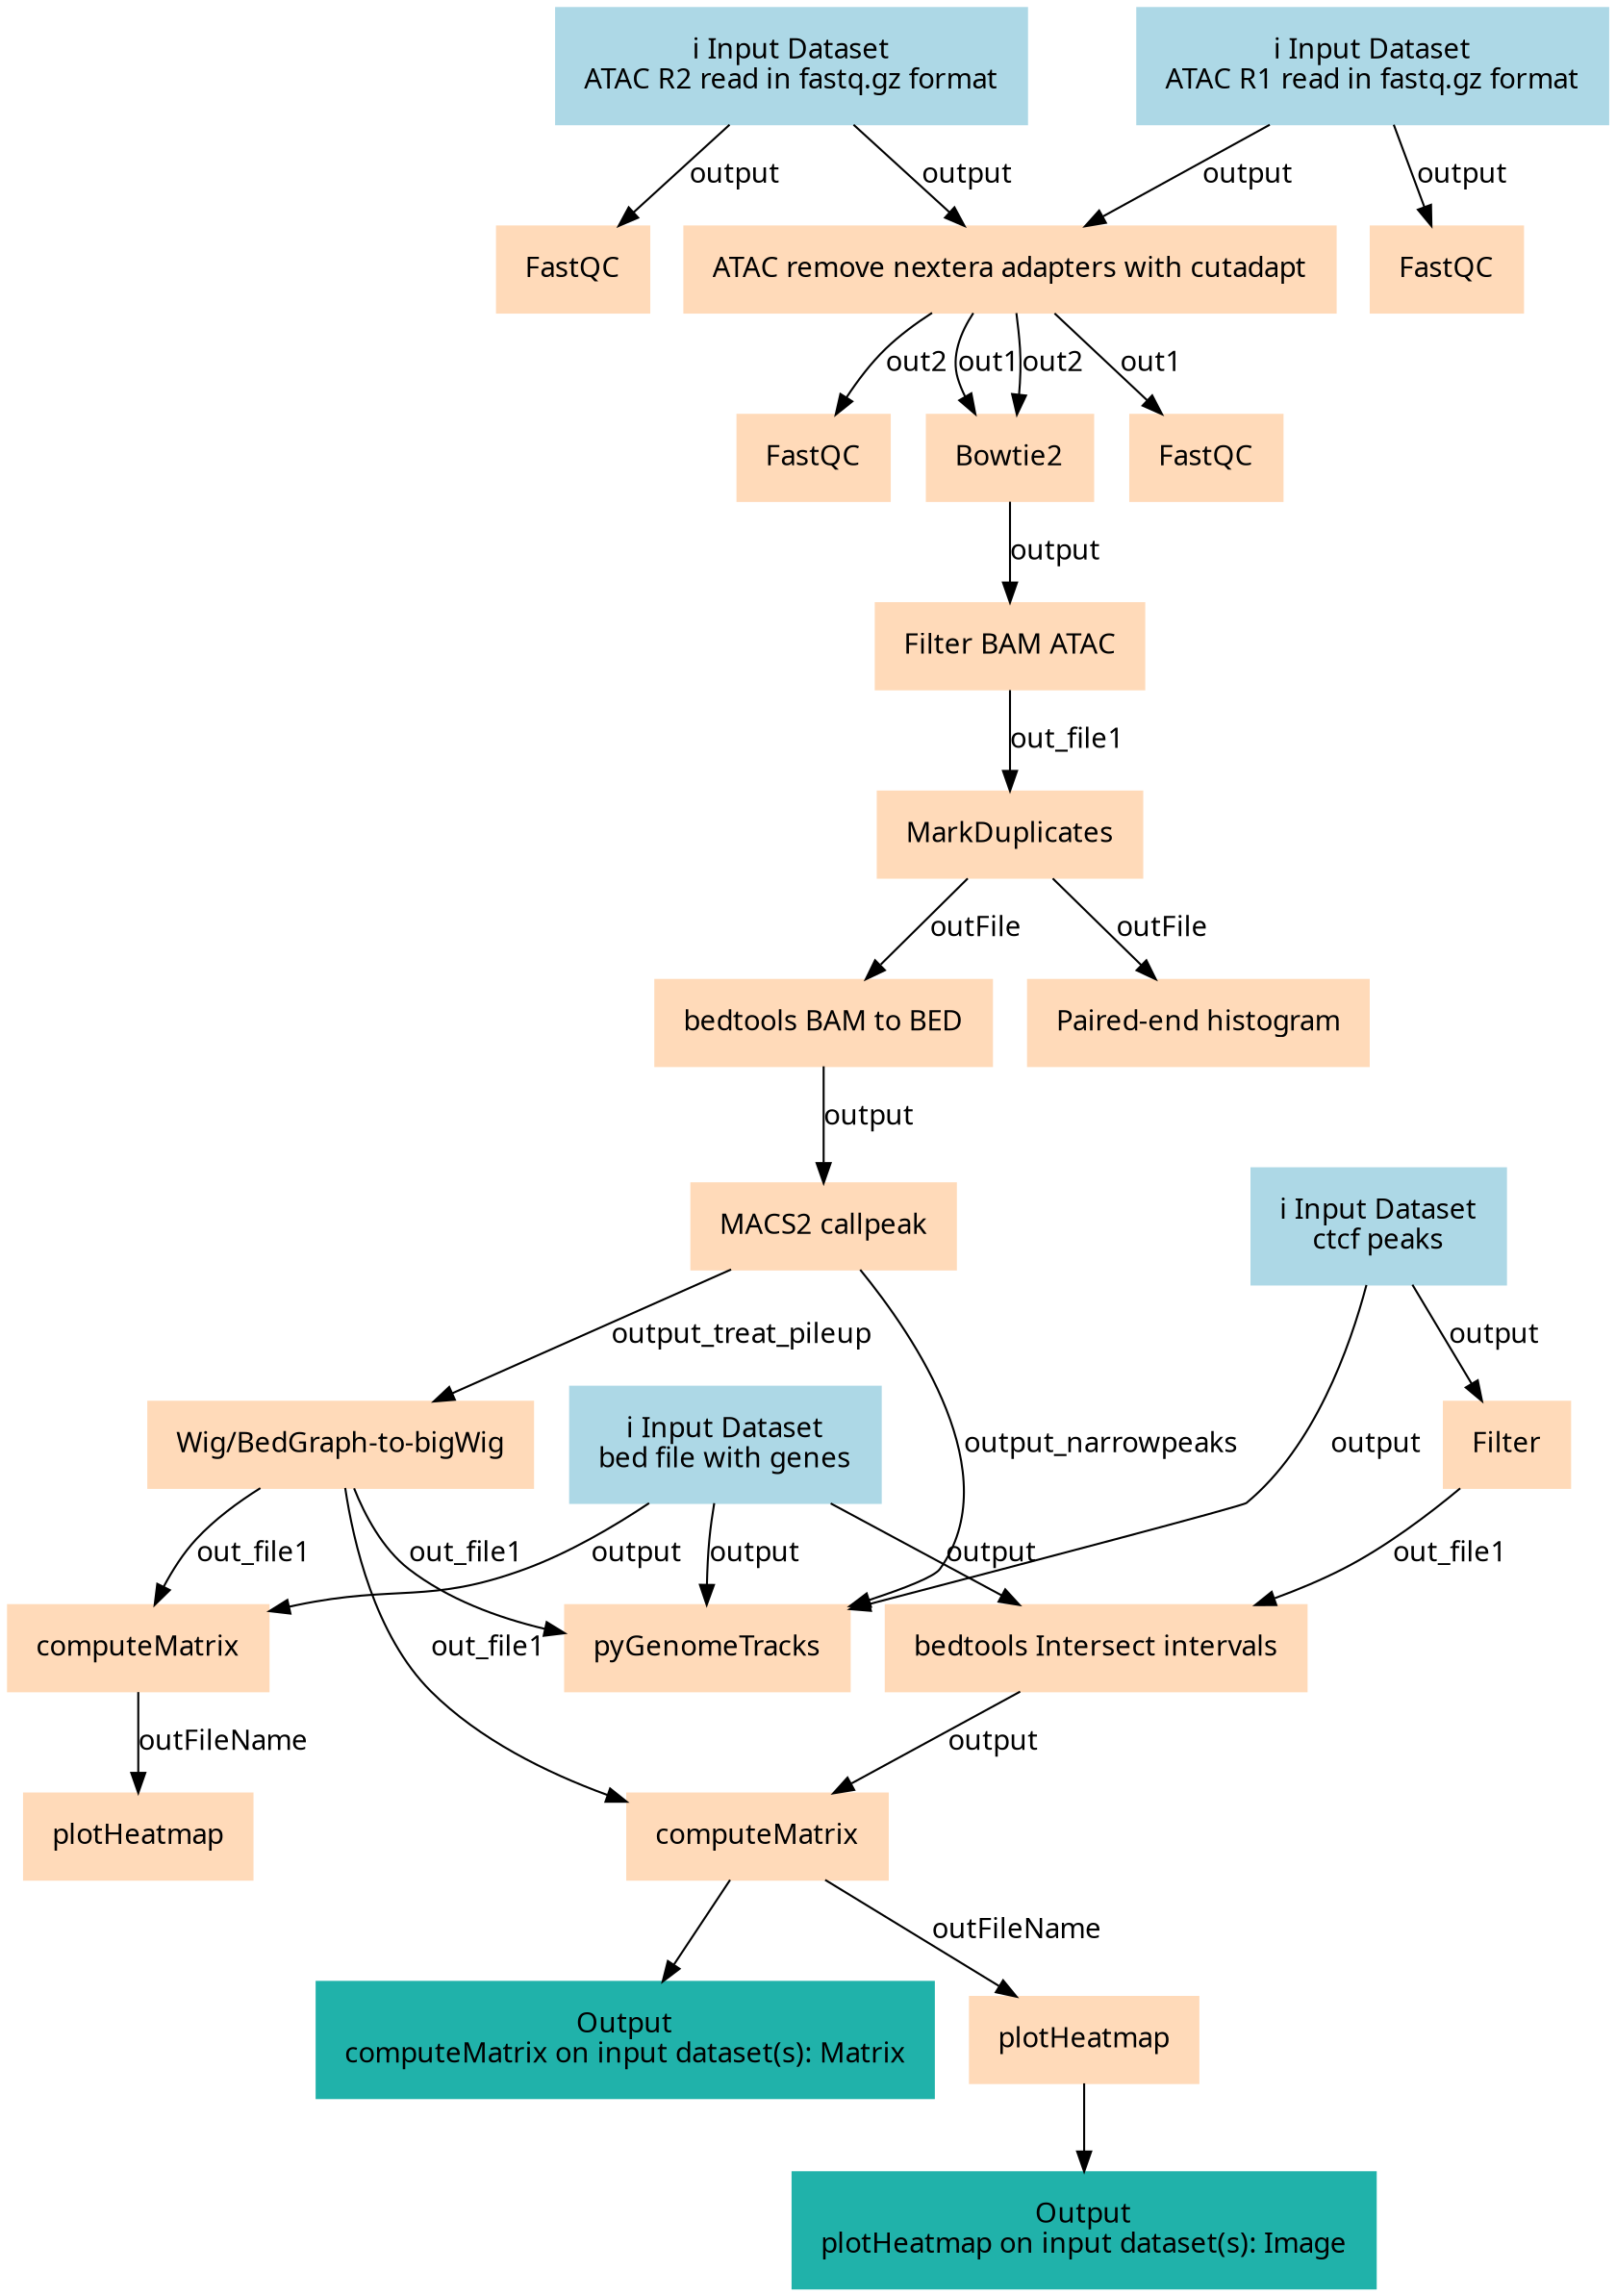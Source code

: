 digraph main {
  node [fontname="Atkinson Hyperlegible", shape=box, color=white,style=filled,color=peachpuff,margin="0.2,0.2"];
  edge [fontname="Atkinson Hyperlegible"];
  0[color=lightblue,label="ℹ️ Input Dataset\nbed file with genes"]
  1[color=lightblue,label="ℹ️ Input Dataset\nctcf peaks"]
  2[color=lightblue,label="ℹ️ Input Dataset\nATAC R2 read in fastq.gz format"]
  3[color=lightblue,label="ℹ️ Input Dataset\nATAC R1 read in fastq.gz format"]
  4[label="Filter"]
  1 -> 4 [label="output"]
  5[label="FastQC"]
  2 -> 5 [label="output"]
  6[label="ATAC remove nextera adapters with cutadapt"]
  3 -> 6 [label="output"]
  2 -> 6 [label="output"]
  7[label="FastQC"]
  3 -> 7 [label="output"]
  8[label="bedtools Intersect intervals"]
  4 -> 8 [label="out_file1"]
  0 -> 8 [label="output"]
  9[label="FastQC"]
  6 -> 9 [label="out2"]
  10[label="Bowtie2"]
  6 -> 10 [label="out1"]
  6 -> 10 [label="out2"]
  11[label="FastQC"]
  6 -> 11 [label="out1"]
  12[label="Filter BAM ATAC"]
  10 -> 12 [label="output"]
  13[label="MarkDuplicates"]
  12 -> 13 [label="out_file1"]
  14[label="bedtools BAM to BED"]
  13 -> 14 [label="outFile"]
  15[label="Paired-end histogram"]
  13 -> 15 [label="outFile"]
  16[label="MACS2 callpeak"]
  14 -> 16 [label="output"]
  17[label="Wig/BedGraph-to-bigWig"]
  16 -> 17 [label="output_treat_pileup"]
  18[label="computeMatrix"]
  17 -> 18 [label="out_file1"]
  0 -> 18 [label="output"]
  19[label="pyGenomeTracks"]
  17 -> 19 [label="out_file1"]
  16 -> 19 [label="output_narrowpeaks"]
  0 -> 19 [label="output"]
  1 -> 19 [label="output"]
  20[label="computeMatrix"]
  17 -> 20 [label="out_file1"]
  8 -> 20 [label="output"]
  k65159c9c050b406987048f66c0563a98[color=lightseagreen,label="Output\ncomputeMatrix on input dataset(s): Matrix"]
  20 -> k65159c9c050b406987048f66c0563a98
  21[label="plotHeatmap"]
  18 -> 21 [label="outFileName"]
  22[label="plotHeatmap"]
  20 -> 22 [label="outFileName"]
  k74a36643b88f43788f9cc1b20ee2651e[color=lightseagreen,label="Output\nplotHeatmap on input dataset(s): Image"]
  22 -> k74a36643b88f43788f9cc1b20ee2651e
}